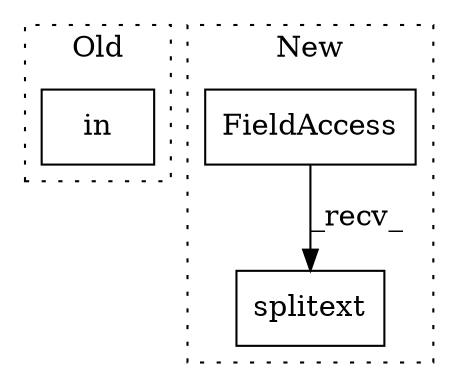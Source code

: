 digraph G {
subgraph cluster0 {
1 [label="in" a="105" s="1038" l="27" shape="box"];
label = "Old";
style="dotted";
}
subgraph cluster1 {
2 [label="splitext" a="32" s="1043,1074" l="9,1" shape="box"];
3 [label="FieldAccess" a="22" s="1035" l="7" shape="box"];
label = "New";
style="dotted";
}
3 -> 2 [label="_recv_"];
}